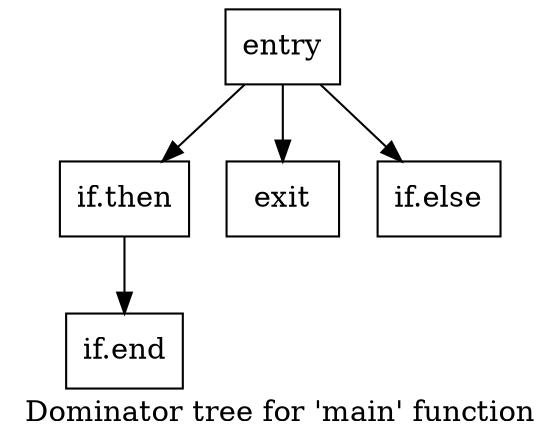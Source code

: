 digraph "Dominator tree for 'main' function" {
	label="Dominator tree for 'main' function";

	Node0x1db36f55cf0 [shape=record,label="{entry}"];
	Node0x1db36f55cf0 -> Node0x1db36f55b10;
	Node0x1db36f55cf0 -> Node0x1db36f55990;
	Node0x1db36f55cf0 -> Node0x1db36f55ab0;
	Node0x1db36f55b10 [shape=record,label="{if.then}"];
	Node0x1db36f55b10 -> Node0x1db36f55930;
	Node0x1db36f55930 [shape=record,label="{if.end}"];
	Node0x1db36f55990 [shape=record,label="{exit}"];
	Node0x1db36f55ab0 [shape=record,label="{if.else}"];
}
